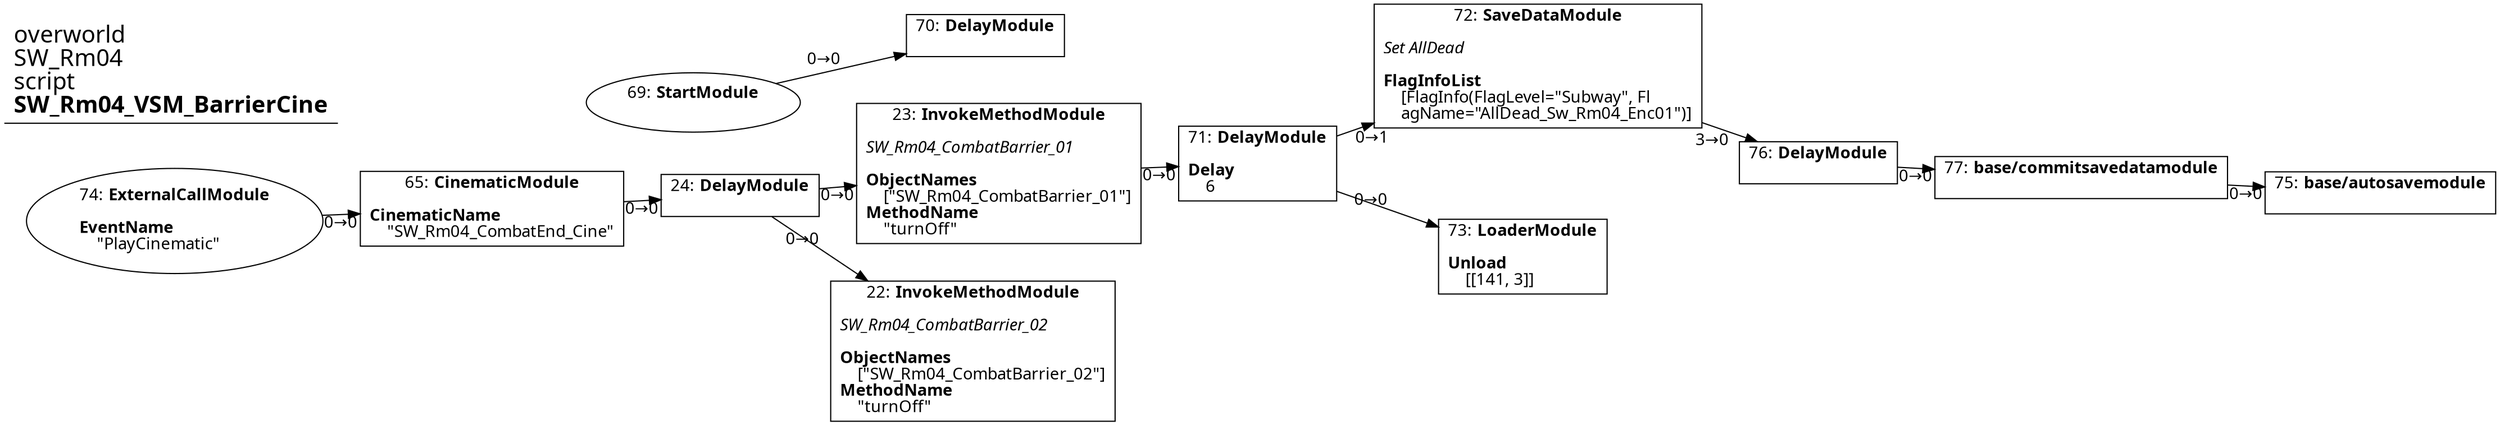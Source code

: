 digraph {
    layout = fdp;
    overlap = prism;
    sep = "+16";
    splines = spline;

    node [ shape = box ];

    graph [ fontname = "Segoe UI" ];
    node [ fontname = "Segoe UI" ];
    edge [ fontname = "Segoe UI" ];

    22 [ label = <22: <b>InvokeMethodModule</b><br/><br/><i>SW_Rm04_CombatBarrier_02<br align="left"/></i><br align="left"/><b>ObjectNames</b><br align="left"/>    [&quot;SW_Rm04_CombatBarrier_02&quot;]<br align="left"/><b>MethodName</b><br align="left"/>    &quot;turnOff&quot;<br align="left"/>> ];
    22 [ pos = "3.2200003,0.135!" ];

    23 [ label = <23: <b>InvokeMethodModule</b><br/><br/><i>SW_Rm04_CombatBarrier_01<br align="left"/></i><br align="left"/><b>ObjectNames</b><br align="left"/>    [&quot;SW_Rm04_CombatBarrier_01&quot;]<br align="left"/><b>MethodName</b><br align="left"/>    &quot;turnOff&quot;<br align="left"/>> ];
    23 [ pos = "3.2180002,0.28500003!" ];
    23 -> 71 [ label = "0→0" ];

    24 [ label = <24: <b>DelayModule</b><br/><br/>> ];
    24 [ pos = "3.0000002,0.28500003!" ];
    24 -> 23 [ label = "0→0" ];
    24 -> 22 [ label = "0→0" ];

    65 [ label = <65: <b>CinematicModule</b><br/><br/><b>CinematicName</b><br align="left"/>    &quot;SW_Rm04_CombatEnd_Cine&quot;<br align="left"/>> ];
    65 [ pos = "2.8070002,0.28500003!" ];
    65 -> 24 [ label = "0→0" ];

    69 [ label = <69: <b>StartModule</b><br/><br/>> ];
    69 [ shape = oval ]
    69 [ pos = "2.9160001,0.38500002!" ];
    69 -> 70 [ label = "0→0" ];

    70 [ label = <70: <b>DelayModule</b><br/><br/>> ];
    70 [ pos = "3.1320002,0.48000002!" ];

    71 [ label = <71: <b>DelayModule</b><br/><br/><b>Delay</b><br align="left"/>    6<br align="left"/>> ];
    71 [ pos = "3.4510002,0.28500003!" ];
    71 -> 72 [ label = "0→1" ];
    71 -> 73 [ label = "0→0" ];

    72 [ label = <72: <b>SaveDataModule</b><br/><br/><i>Set AllDead<br align="left"/></i><br align="left"/><b>FlagInfoList</b><br align="left"/>    [FlagInfo(FlagLevel=&quot;Subway&quot;, Fl<br align="left"/>    agName=&quot;AllDead_Sw_Rm04_Enc01&quot;)]<br align="left"/>> ];
    72 [ pos = "3.7100003,0.30800003!" ];
    72 -> 76 [ label = "3→0" ];

    73 [ label = <73: <b>LoaderModule</b><br/><br/><b>Unload</b><br align="left"/>    [[141, 3]]<br align="left"/>> ];
    73 [ pos = "3.7070003,0.16700001!" ];

    74 [ label = <74: <b>ExternalCallModule</b><br/><br/><b>EventName</b><br align="left"/>    &quot;PlayCinematic&quot;<br align="left"/>> ];
    74 [ shape = oval ]
    74 [ pos = "2.584,0.28500003!" ];
    74 -> 65 [ label = "0→0" ];

    75 [ label = <75: <b>base/autosavemodule</b><br/><br/>> ];
    75 [ pos = "4.3900003,0.26200002!" ];

    76 [ label = <76: <b>DelayModule</b><br/><br/>> ];
    76 [ pos = "3.9740002,0.26200002!" ];
    76 -> 77 [ label = "0→0" ];

    77 [ label = <77: <b>base/commitsavedatamodule</b><br/><br/>> ];
    77 [ pos = "4.1530004,0.26200002!" ];
    77 -> 75 [ label = "0→0" ];

    title [ pos = "2.5830002,0.48100004!" ];
    title [ shape = underline ];
    title [ label = <<font point-size="20">overworld<br align="left"/>SW_Rm04<br align="left"/>script<br align="left"/><b>SW_Rm04_VSM_BarrierCine</b><br align="left"/></font>> ];
}
